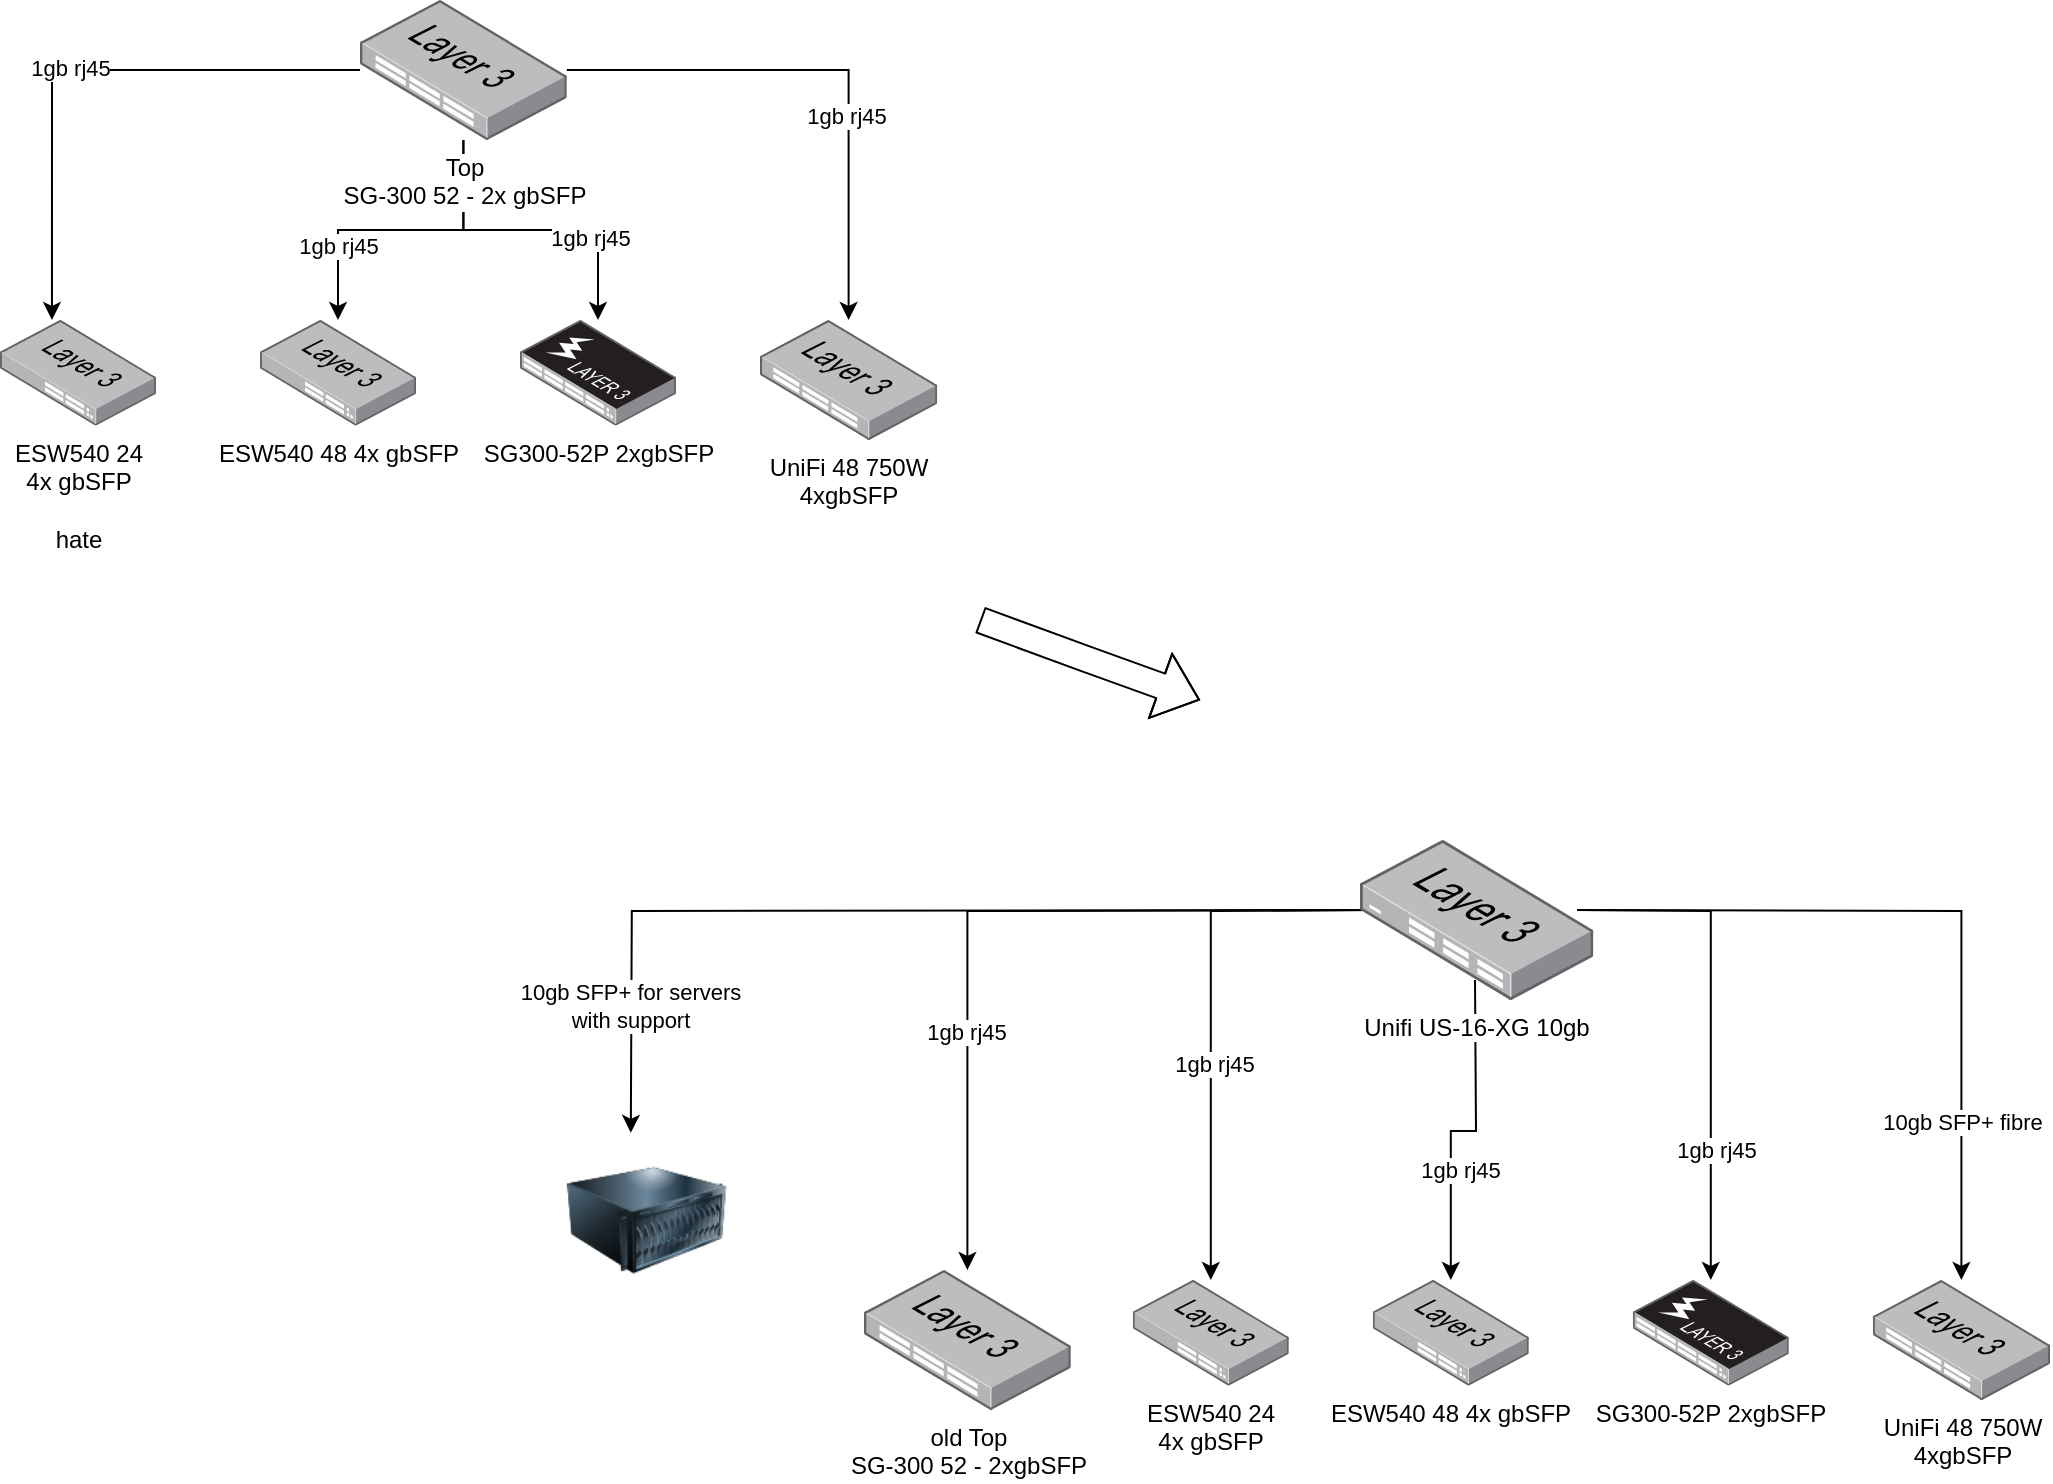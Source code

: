 <mxfile version="13.6.3" type="github">
  <diagram id="2mYRZW20Vw6ouSBLglps" name="Page-1">
    <mxGraphModel dx="948" dy="622" grid="1" gridSize="10" guides="1" tooltips="1" connect="1" arrows="1" fold="1" page="1" pageScale="1" pageWidth="1100" pageHeight="850" math="0" shadow="0">
      <root>
        <mxCell id="0" />
        <mxCell id="1" parent="0" />
        <mxCell id="_yT_B3aDCmFa8oAkZCny-6" style="edgeStyle=orthogonalEdgeStyle;rounded=0;orthogonalLoop=1;jettySize=auto;html=1;entryX=0.333;entryY=0;entryDx=0;entryDy=0;entryPerimeter=0;" parent="1" source="_yT_B3aDCmFa8oAkZCny-1" target="_yT_B3aDCmFa8oAkZCny-2" edge="1">
          <mxGeometry relative="1" as="geometry" />
        </mxCell>
        <mxCell id="_yT_B3aDCmFa8oAkZCny-33" value="1gb rj45" style="edgeLabel;html=1;align=center;verticalAlign=middle;resizable=0;points=[];" parent="_yT_B3aDCmFa8oAkZCny-6" vertex="1" connectable="0">
          <mxGeometry x="0.039" y="-1" relative="1" as="geometry">
            <mxPoint as="offset" />
          </mxGeometry>
        </mxCell>
        <mxCell id="_yT_B3aDCmFa8oAkZCny-7" style="edgeStyle=orthogonalEdgeStyle;rounded=0;orthogonalLoop=1;jettySize=auto;html=1;" parent="1" source="_yT_B3aDCmFa8oAkZCny-1" target="_yT_B3aDCmFa8oAkZCny-3" edge="1">
          <mxGeometry relative="1" as="geometry" />
        </mxCell>
        <mxCell id="_yT_B3aDCmFa8oAkZCny-32" value="1gb rj45" style="edgeLabel;html=1;align=center;verticalAlign=middle;resizable=0;points=[];" parent="_yT_B3aDCmFa8oAkZCny-7" vertex="1" connectable="0">
          <mxGeometry x="0.515" relative="1" as="geometry">
            <mxPoint as="offset" />
          </mxGeometry>
        </mxCell>
        <mxCell id="_yT_B3aDCmFa8oAkZCny-8" style="edgeStyle=orthogonalEdgeStyle;rounded=0;orthogonalLoop=1;jettySize=auto;html=1;" parent="1" source="_yT_B3aDCmFa8oAkZCny-1" target="_yT_B3aDCmFa8oAkZCny-4" edge="1">
          <mxGeometry relative="1" as="geometry" />
        </mxCell>
        <mxCell id="_yT_B3aDCmFa8oAkZCny-31" value="1gb rj45" style="edgeLabel;html=1;align=center;verticalAlign=middle;resizable=0;points=[];" parent="_yT_B3aDCmFa8oAkZCny-8" vertex="1" connectable="0">
          <mxGeometry x="0.479" y="-4" relative="1" as="geometry">
            <mxPoint as="offset" />
          </mxGeometry>
        </mxCell>
        <mxCell id="_yT_B3aDCmFa8oAkZCny-9" style="edgeStyle=orthogonalEdgeStyle;rounded=0;orthogonalLoop=1;jettySize=auto;html=1;" parent="1" source="_yT_B3aDCmFa8oAkZCny-1" target="_yT_B3aDCmFa8oAkZCny-5" edge="1">
          <mxGeometry relative="1" as="geometry" />
        </mxCell>
        <mxCell id="_yT_B3aDCmFa8oAkZCny-30" value="1gb rj45" style="edgeLabel;html=1;align=center;verticalAlign=middle;resizable=0;points=[];" parent="_yT_B3aDCmFa8oAkZCny-9" vertex="1" connectable="0">
          <mxGeometry x="0.05" y="-23" relative="1" as="geometry">
            <mxPoint as="offset" />
          </mxGeometry>
        </mxCell>
        <mxCell id="_yT_B3aDCmFa8oAkZCny-1" value="Top &lt;br&gt;SG-300 52 - 2x gbSFP" style="points=[];aspect=fixed;html=1;align=center;shadow=0;dashed=0;image;image=img/lib/allied_telesis/switch/Switch_48_port_L3.svg;" parent="1" vertex="1">
          <mxGeometry x="220" y="50" width="103.41" height="70" as="geometry" />
        </mxCell>
        <mxCell id="_yT_B3aDCmFa8oAkZCny-2" value="ESW540 24 &lt;br&gt;4x gbSFP&lt;br&gt;&lt;br&gt;hate" style="points=[];aspect=fixed;html=1;align=center;shadow=0;dashed=0;image;image=img/lib/allied_telesis/switch/Switch_24_port_L3_Alternative.svg;" parent="1" vertex="1">
          <mxGeometry x="40" y="210" width="78" height="52.8" as="geometry" />
        </mxCell>
        <mxCell id="_yT_B3aDCmFa8oAkZCny-3" value="ESW540 48 4x gbSFP" style="points=[];aspect=fixed;html=1;align=center;shadow=0;dashed=0;image;image=img/lib/allied_telesis/switch/Switch_24_port_L3_Alternative.svg;" parent="1" vertex="1">
          <mxGeometry x="170" y="210" width="78" height="52.8" as="geometry" />
        </mxCell>
        <mxCell id="_yT_B3aDCmFa8oAkZCny-4" value="SG300-52P 2xgbSFP" style="points=[];aspect=fixed;html=1;align=center;shadow=0;dashed=0;image;image=img/lib/allied_telesis/switch/Switch_48_port_L3_POE.svg;" parent="1" vertex="1">
          <mxGeometry x="300" y="210" width="78" height="52.8" as="geometry" />
        </mxCell>
        <mxCell id="_yT_B3aDCmFa8oAkZCny-5" value="UniFi 48 750W &lt;br&gt;4xgbSFP" style="points=[];aspect=fixed;html=1;align=center;shadow=0;dashed=0;image;image=img/lib/allied_telesis/switch/Switch_48_port_L3.svg;" parent="1" vertex="1">
          <mxGeometry x="420" y="210" width="88.64" height="60" as="geometry" />
        </mxCell>
        <mxCell id="_yT_B3aDCmFa8oAkZCny-34" style="edgeStyle=orthogonalEdgeStyle;rounded=0;orthogonalLoop=1;jettySize=auto;html=1;" parent="1" target="_yT_B3aDCmFa8oAkZCny-24" edge="1">
          <mxGeometry relative="1" as="geometry">
            <mxPoint x="726.41" y="505" as="sourcePoint" />
          </mxGeometry>
        </mxCell>
        <mxCell id="_yT_B3aDCmFa8oAkZCny-35" value="1gb rj45" style="edgeLabel;html=1;align=center;verticalAlign=middle;resizable=0;points=[];" parent="_yT_B3aDCmFa8oAkZCny-34" vertex="1" connectable="0">
          <mxGeometry x="0.088" y="55" relative="1" as="geometry">
            <mxPoint x="-56" y="55" as="offset" />
          </mxGeometry>
        </mxCell>
        <mxCell id="_yT_B3aDCmFa8oAkZCny-36" style="edgeStyle=orthogonalEdgeStyle;rounded=0;orthogonalLoop=1;jettySize=auto;html=1;" parent="1" target="_yT_B3aDCmFa8oAkZCny-25" edge="1">
          <mxGeometry relative="1" as="geometry">
            <mxPoint x="726.41" y="505" as="sourcePoint" />
          </mxGeometry>
        </mxCell>
        <mxCell id="_yT_B3aDCmFa8oAkZCny-37" value="1gb rj45" style="edgeLabel;html=1;align=center;verticalAlign=middle;resizable=0;points=[];" parent="_yT_B3aDCmFa8oAkZCny-36" vertex="1" connectable="0">
          <mxGeometry x="0.188" y="1" relative="1" as="geometry">
            <mxPoint as="offset" />
          </mxGeometry>
        </mxCell>
        <mxCell id="_yT_B3aDCmFa8oAkZCny-38" style="edgeStyle=orthogonalEdgeStyle;rounded=0;orthogonalLoop=1;jettySize=auto;html=1;" parent="1" target="_yT_B3aDCmFa8oAkZCny-26" edge="1">
          <mxGeometry relative="1" as="geometry">
            <mxPoint x="777.5" y="540" as="sourcePoint" />
          </mxGeometry>
        </mxCell>
        <mxCell id="_yT_B3aDCmFa8oAkZCny-39" value="1gb rj45" style="edgeLabel;html=1;align=center;verticalAlign=middle;resizable=0;points=[];" parent="_yT_B3aDCmFa8oAkZCny-38" vertex="1" connectable="0">
          <mxGeometry x="0.316" y="4" relative="1" as="geometry">
            <mxPoint as="offset" />
          </mxGeometry>
        </mxCell>
        <mxCell id="_yT_B3aDCmFa8oAkZCny-40" style="edgeStyle=orthogonalEdgeStyle;rounded=0;orthogonalLoop=1;jettySize=auto;html=1;" parent="1" target="_yT_B3aDCmFa8oAkZCny-27" edge="1">
          <mxGeometry relative="1" as="geometry">
            <mxPoint x="828.53" y="505" as="sourcePoint" />
          </mxGeometry>
        </mxCell>
        <mxCell id="_yT_B3aDCmFa8oAkZCny-41" value="1gb rj45" style="edgeLabel;html=1;align=center;verticalAlign=middle;resizable=0;points=[];" parent="_yT_B3aDCmFa8oAkZCny-40" vertex="1" connectable="0">
          <mxGeometry x="0.479" y="2" relative="1" as="geometry">
            <mxPoint as="offset" />
          </mxGeometry>
        </mxCell>
        <mxCell id="_yT_B3aDCmFa8oAkZCny-42" style="edgeStyle=orthogonalEdgeStyle;rounded=0;orthogonalLoop=1;jettySize=auto;html=1;" parent="1" target="_yT_B3aDCmFa8oAkZCny-28" edge="1">
          <mxGeometry relative="1" as="geometry">
            <mxPoint x="828.53" y="505" as="sourcePoint" />
          </mxGeometry>
        </mxCell>
        <mxCell id="_yT_B3aDCmFa8oAkZCny-43" value="10gb SFP+ fibre" style="edgeLabel;html=1;align=center;verticalAlign=middle;resizable=0;points=[];" parent="_yT_B3aDCmFa8oAkZCny-42" vertex="1" connectable="0">
          <mxGeometry x="0.04" y="-63" relative="1" as="geometry">
            <mxPoint x="63.03" y="101.17" as="offset" />
          </mxGeometry>
        </mxCell>
        <mxCell id="_yT_B3aDCmFa8oAkZCny-45" style="edgeStyle=orthogonalEdgeStyle;rounded=0;orthogonalLoop=1;jettySize=auto;html=1;" parent="1" edge="1">
          <mxGeometry relative="1" as="geometry">
            <mxPoint x="355.41" y="616.4" as="targetPoint" />
            <mxPoint x="726.41" y="505" as="sourcePoint" />
          </mxGeometry>
        </mxCell>
        <mxCell id="_yT_B3aDCmFa8oAkZCny-48" value="10gb SFP+ for servers&lt;br&gt;with support" style="edgeLabel;html=1;align=center;verticalAlign=middle;resizable=0;points=[];" parent="_yT_B3aDCmFa8oAkZCny-45" vertex="1" connectable="0">
          <mxGeometry x="0.571" y="40" relative="1" as="geometry">
            <mxPoint x="-41" y="40" as="offset" />
          </mxGeometry>
        </mxCell>
        <mxCell id="_yT_B3aDCmFa8oAkZCny-24" value="old Top &lt;br&gt;SG-300 52 - 2xgbSFP" style="points=[];aspect=fixed;html=1;align=center;shadow=0;dashed=0;image;image=img/lib/allied_telesis/switch/Switch_48_port_L3.svg;" parent="1" vertex="1">
          <mxGeometry x="472" y="685" width="103.41" height="70" as="geometry" />
        </mxCell>
        <mxCell id="_yT_B3aDCmFa8oAkZCny-25" value="ESW540 24 &lt;br&gt;4x gbSFP" style="points=[];aspect=fixed;html=1;align=center;shadow=0;dashed=0;image;image=img/lib/allied_telesis/switch/Switch_24_port_L3_Alternative.svg;" parent="1" vertex="1">
          <mxGeometry x="606.41" y="690" width="78" height="52.8" as="geometry" />
        </mxCell>
        <mxCell id="_yT_B3aDCmFa8oAkZCny-26" value="ESW540 48 4x gbSFP" style="points=[];aspect=fixed;html=1;align=center;shadow=0;dashed=0;image;image=img/lib/allied_telesis/switch/Switch_24_port_L3_Alternative.svg;" parent="1" vertex="1">
          <mxGeometry x="726.41" y="690" width="78" height="52.8" as="geometry" />
        </mxCell>
        <mxCell id="_yT_B3aDCmFa8oAkZCny-27" value="SG300-52P 2xgbSFP" style="points=[];aspect=fixed;html=1;align=center;shadow=0;dashed=0;image;image=img/lib/allied_telesis/switch/Switch_48_port_L3_POE.svg;" parent="1" vertex="1">
          <mxGeometry x="856.41" y="690" width="78" height="52.8" as="geometry" />
        </mxCell>
        <mxCell id="_yT_B3aDCmFa8oAkZCny-28" value="UniFi 48 750W &lt;br&gt;4xgbSFP" style="points=[];aspect=fixed;html=1;align=center;shadow=0;dashed=0;image;image=img/lib/allied_telesis/switch/Switch_48_port_L3.svg;" parent="1" vertex="1">
          <mxGeometry x="976.41" y="690" width="88.64" height="60" as="geometry" />
        </mxCell>
        <mxCell id="_yT_B3aDCmFa8oAkZCny-29" value="" style="shape=flexArrow;endArrow=classic;html=1;width=13;endSize=6.47;" parent="1" edge="1">
          <mxGeometry width="50" height="50" relative="1" as="geometry">
            <mxPoint x="530" y="360" as="sourcePoint" />
            <mxPoint x="640" y="400" as="targetPoint" />
            <Array as="points">
              <mxPoint x="585" y="380.2" />
            </Array>
          </mxGeometry>
        </mxCell>
        <mxCell id="_yT_B3aDCmFa8oAkZCny-47" value="" style="image;html=1;image=img/lib/clip_art/computers/Server_128x128.png" parent="1" vertex="1">
          <mxGeometry x="323.41" y="620" width="80" height="80" as="geometry" />
        </mxCell>
        <mxCell id="_yT_B3aDCmFa8oAkZCny-49" value="Unifi US‑16‑XG 10gb" style="points=[];aspect=fixed;html=1;align=center;shadow=0;dashed=0;image;image=img/lib/allied_telesis/switch/Switch_24_port_L3.svg;" parent="1" vertex="1">
          <mxGeometry x="720" y="470" width="116.7" height="80" as="geometry" />
        </mxCell>
      </root>
    </mxGraphModel>
  </diagram>
</mxfile>
